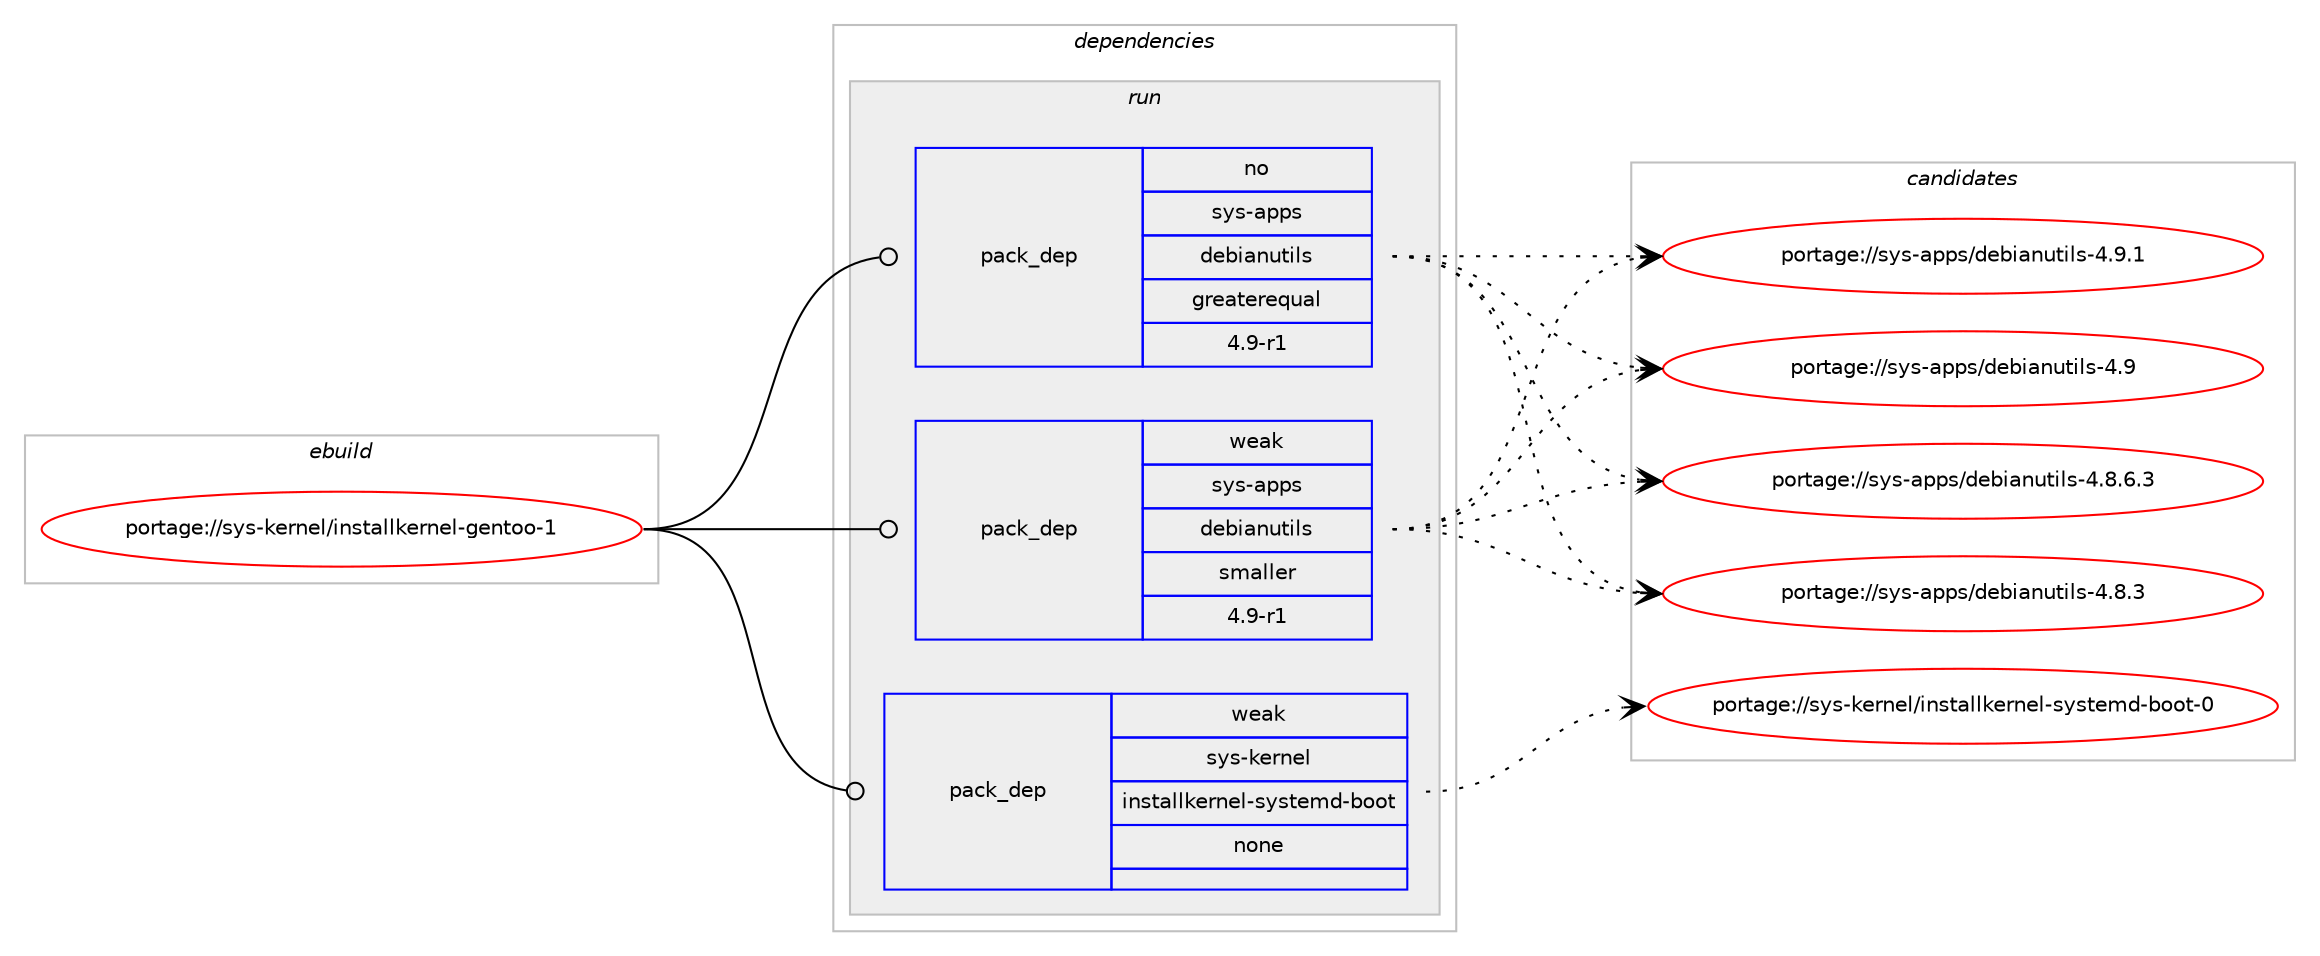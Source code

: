digraph prolog {

# *************
# Graph options
# *************

newrank=true;
concentrate=true;
compound=true;
graph [rankdir=LR,fontname=Helvetica,fontsize=10,ranksep=1.5];#, ranksep=2.5, nodesep=0.2];
edge  [arrowhead=vee];
node  [fontname=Helvetica,fontsize=10];

# **********
# The ebuild
# **********

subgraph cluster_leftcol {
color=gray;
rank=same;
label=<<i>ebuild</i>>;
id [label="portage://sys-kernel/installkernel-gentoo-1", color=red, width=4, href="../sys-kernel/installkernel-gentoo-1.svg"];
}

# ****************
# The dependencies
# ****************

subgraph cluster_midcol {
color=gray;
label=<<i>dependencies</i>>;
subgraph cluster_compile {
fillcolor="#eeeeee";
style=filled;
label=<<i>compile</i>>;
}
subgraph cluster_compileandrun {
fillcolor="#eeeeee";
style=filled;
label=<<i>compile and run</i>>;
}
subgraph cluster_run {
fillcolor="#eeeeee";
style=filled;
label=<<i>run</i>>;
subgraph pack34827 {
dependency44394 [label=<<TABLE BORDER="0" CELLBORDER="1" CELLSPACING="0" CELLPADDING="4" WIDTH="220"><TR><TD ROWSPAN="6" CELLPADDING="30">pack_dep</TD></TR><TR><TD WIDTH="110">no</TD></TR><TR><TD>sys-apps</TD></TR><TR><TD>debianutils</TD></TR><TR><TD>greaterequal</TD></TR><TR><TD>4.9-r1</TD></TR></TABLE>>, shape=none, color=blue];
}
id:e -> dependency44394:w [weight=20,style="solid",arrowhead="odot"];
subgraph pack34828 {
dependency44395 [label=<<TABLE BORDER="0" CELLBORDER="1" CELLSPACING="0" CELLPADDING="4" WIDTH="220"><TR><TD ROWSPAN="6" CELLPADDING="30">pack_dep</TD></TR><TR><TD WIDTH="110">weak</TD></TR><TR><TD>sys-apps</TD></TR><TR><TD>debianutils</TD></TR><TR><TD>smaller</TD></TR><TR><TD>4.9-r1</TD></TR></TABLE>>, shape=none, color=blue];
}
id:e -> dependency44395:w [weight=20,style="solid",arrowhead="odot"];
subgraph pack34829 {
dependency44396 [label=<<TABLE BORDER="0" CELLBORDER="1" CELLSPACING="0" CELLPADDING="4" WIDTH="220"><TR><TD ROWSPAN="6" CELLPADDING="30">pack_dep</TD></TR><TR><TD WIDTH="110">weak</TD></TR><TR><TD>sys-kernel</TD></TR><TR><TD>installkernel-systemd-boot</TD></TR><TR><TD>none</TD></TR><TR><TD></TD></TR></TABLE>>, shape=none, color=blue];
}
id:e -> dependency44396:w [weight=20,style="solid",arrowhead="odot"];
}
}

# **************
# The candidates
# **************

subgraph cluster_choices {
rank=same;
color=gray;
label=<<i>candidates</i>>;

subgraph choice34827 {
color=black;
nodesep=1;
choice1151211154597112112115471001019810597110117116105108115455246574649 [label="portage://sys-apps/debianutils-4.9.1", color=red, width=4,href="../sys-apps/debianutils-4.9.1.svg"];
choice115121115459711211211547100101981059711011711610510811545524657 [label="portage://sys-apps/debianutils-4.9", color=red, width=4,href="../sys-apps/debianutils-4.9.svg"];
choice11512111545971121121154710010198105971101171161051081154552465646544651 [label="portage://sys-apps/debianutils-4.8.6.3", color=red, width=4,href="../sys-apps/debianutils-4.8.6.3.svg"];
choice1151211154597112112115471001019810597110117116105108115455246564651 [label="portage://sys-apps/debianutils-4.8.3", color=red, width=4,href="../sys-apps/debianutils-4.8.3.svg"];
dependency44394:e -> choice1151211154597112112115471001019810597110117116105108115455246574649:w [style=dotted,weight="100"];
dependency44394:e -> choice115121115459711211211547100101981059711011711610510811545524657:w [style=dotted,weight="100"];
dependency44394:e -> choice11512111545971121121154710010198105971101171161051081154552465646544651:w [style=dotted,weight="100"];
dependency44394:e -> choice1151211154597112112115471001019810597110117116105108115455246564651:w [style=dotted,weight="100"];
}
subgraph choice34828 {
color=black;
nodesep=1;
choice1151211154597112112115471001019810597110117116105108115455246574649 [label="portage://sys-apps/debianutils-4.9.1", color=red, width=4,href="../sys-apps/debianutils-4.9.1.svg"];
choice115121115459711211211547100101981059711011711610510811545524657 [label="portage://sys-apps/debianutils-4.9", color=red, width=4,href="../sys-apps/debianutils-4.9.svg"];
choice11512111545971121121154710010198105971101171161051081154552465646544651 [label="portage://sys-apps/debianutils-4.8.6.3", color=red, width=4,href="../sys-apps/debianutils-4.8.6.3.svg"];
choice1151211154597112112115471001019810597110117116105108115455246564651 [label="portage://sys-apps/debianutils-4.8.3", color=red, width=4,href="../sys-apps/debianutils-4.8.3.svg"];
dependency44395:e -> choice1151211154597112112115471001019810597110117116105108115455246574649:w [style=dotted,weight="100"];
dependency44395:e -> choice115121115459711211211547100101981059711011711610510811545524657:w [style=dotted,weight="100"];
dependency44395:e -> choice11512111545971121121154710010198105971101171161051081154552465646544651:w [style=dotted,weight="100"];
dependency44395:e -> choice1151211154597112112115471001019810597110117116105108115455246564651:w [style=dotted,weight="100"];
}
subgraph choice34829 {
color=black;
nodesep=1;
choice1151211154510710111411010110847105110115116971081081071011141101011084511512111511610110910045981111111164548 [label="portage://sys-kernel/installkernel-systemd-boot-0", color=red, width=4,href="../sys-kernel/installkernel-systemd-boot-0.svg"];
dependency44396:e -> choice1151211154510710111411010110847105110115116971081081071011141101011084511512111511610110910045981111111164548:w [style=dotted,weight="100"];
}
}

}

